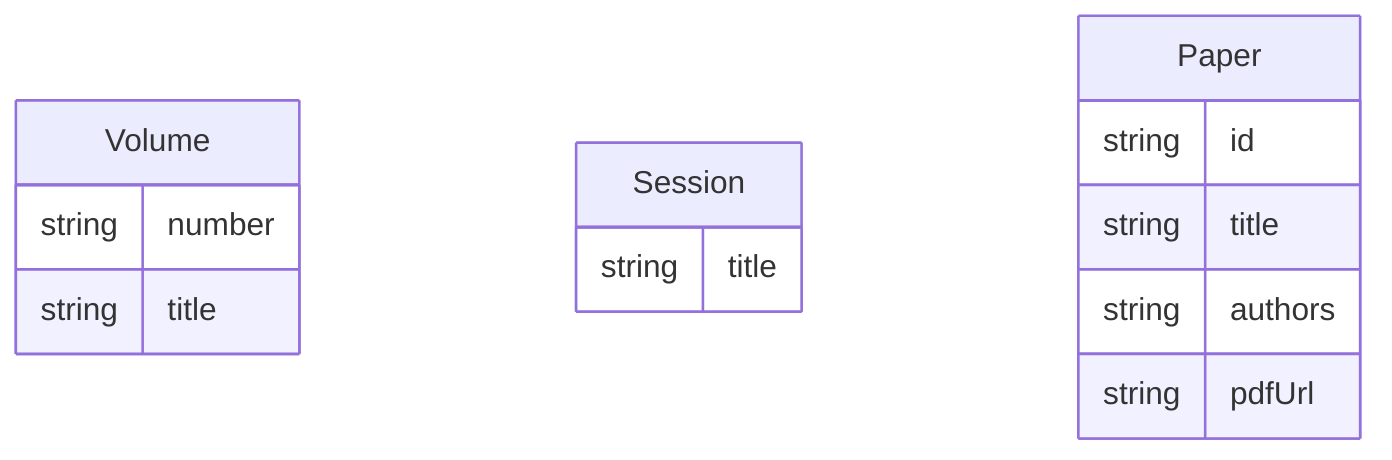 erDiagram
Volume {
    string number  
    string title  
}
Session {
    string title  
}
Paper {
    string id  
    string title  
    string authors  
    string pdfUrl  
}